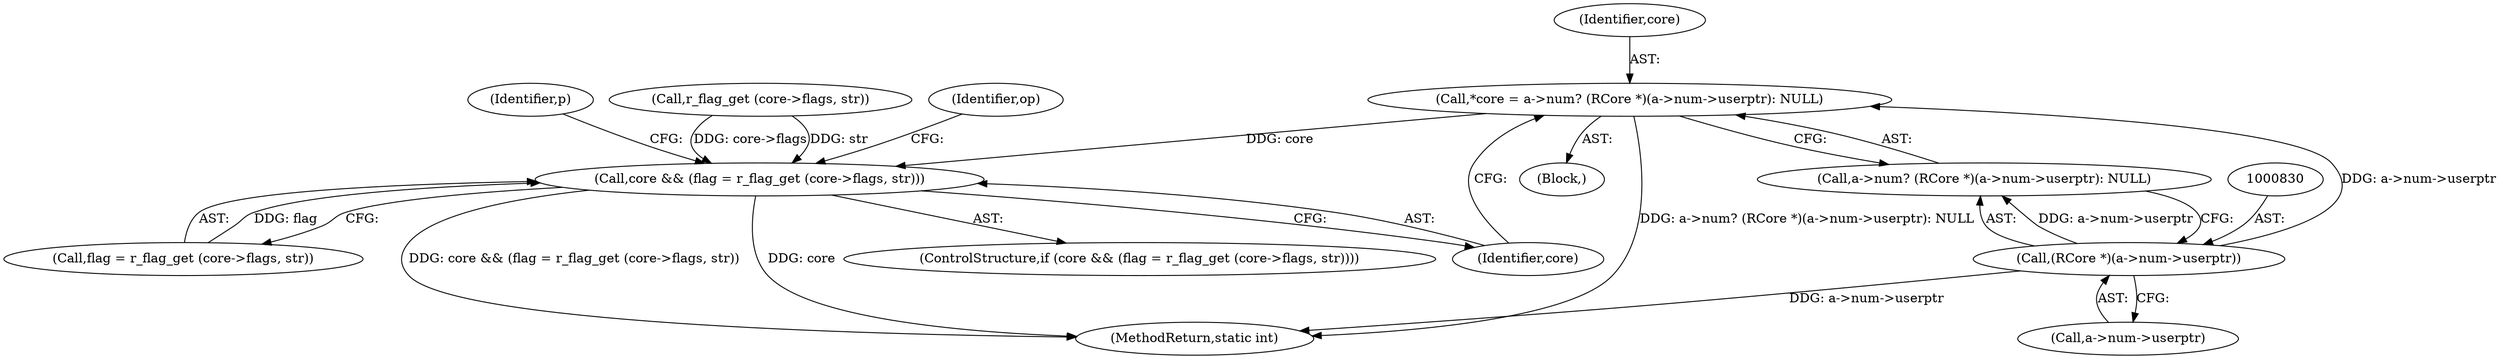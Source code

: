 digraph "0_radare2_9b46d38dd3c4de6048a488b655c7319f845af185@pointer" {
"1000823" [label="(Call,*core = a->num? (RCore *)(a->num->userptr): NULL)"];
"1000829" [label="(Call,(RCore *)(a->num->userptr))"];
"1000838" [label="(Call,core && (flag = r_flag_get (core->flags, str)))"];
"1000823" [label="(Call,*core = a->num? (RCore *)(a->num->userptr): NULL)"];
"1000840" [label="(Call,flag = r_flag_get (core->flags, str))"];
"1000842" [label="(Call,r_flag_get (core->flags, str))"];
"1000944" [label="(MethodReturn,static int)"];
"1000824" [label="(Identifier,core)"];
"1000796" [label="(Block,)"];
"1000838" [label="(Call,core && (flag = r_flag_get (core->flags, str)))"];
"1000831" [label="(Call,a->num->userptr)"];
"1000855" [label="(Identifier,p)"];
"1000837" [label="(ControlStructure,if (core && (flag = r_flag_get (core->flags, str))))"];
"1000850" [label="(Identifier,op)"];
"1000825" [label="(Call,a->num? (RCore *)(a->num->userptr): NULL)"];
"1000829" [label="(Call,(RCore *)(a->num->userptr))"];
"1000839" [label="(Identifier,core)"];
"1000823" -> "1000796"  [label="AST: "];
"1000823" -> "1000825"  [label="CFG: "];
"1000824" -> "1000823"  [label="AST: "];
"1000825" -> "1000823"  [label="AST: "];
"1000839" -> "1000823"  [label="CFG: "];
"1000823" -> "1000944"  [label="DDG: a->num? (RCore *)(a->num->userptr): NULL"];
"1000829" -> "1000823"  [label="DDG: a->num->userptr"];
"1000823" -> "1000838"  [label="DDG: core"];
"1000829" -> "1000825"  [label="AST: "];
"1000829" -> "1000831"  [label="CFG: "];
"1000830" -> "1000829"  [label="AST: "];
"1000831" -> "1000829"  [label="AST: "];
"1000825" -> "1000829"  [label="CFG: "];
"1000829" -> "1000944"  [label="DDG: a->num->userptr"];
"1000829" -> "1000825"  [label="DDG: a->num->userptr"];
"1000838" -> "1000837"  [label="AST: "];
"1000838" -> "1000839"  [label="CFG: "];
"1000838" -> "1000840"  [label="CFG: "];
"1000839" -> "1000838"  [label="AST: "];
"1000840" -> "1000838"  [label="AST: "];
"1000850" -> "1000838"  [label="CFG: "];
"1000855" -> "1000838"  [label="CFG: "];
"1000838" -> "1000944"  [label="DDG: core && (flag = r_flag_get (core->flags, str))"];
"1000838" -> "1000944"  [label="DDG: core"];
"1000840" -> "1000838"  [label="DDG: flag"];
"1000842" -> "1000838"  [label="DDG: core->flags"];
"1000842" -> "1000838"  [label="DDG: str"];
}
